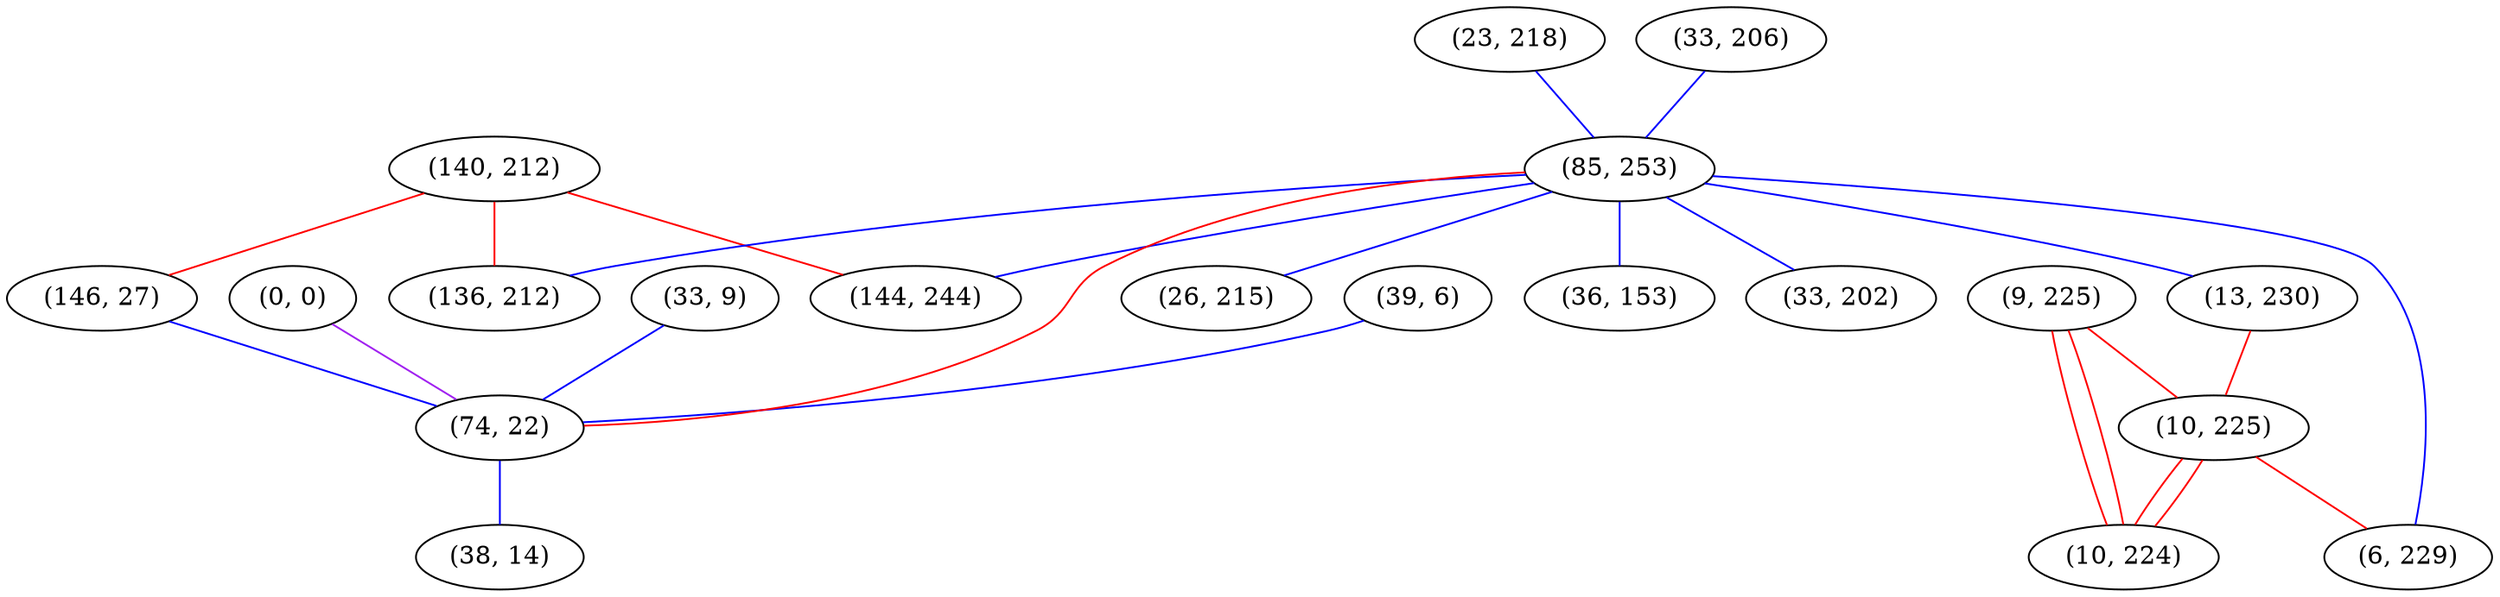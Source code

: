 graph "" {
"(140, 212)";
"(9, 225)";
"(23, 218)";
"(33, 206)";
"(39, 6)";
"(146, 27)";
"(85, 253)";
"(136, 212)";
"(13, 230)";
"(26, 215)";
"(0, 0)";
"(36, 153)";
"(33, 9)";
"(10, 225)";
"(144, 244)";
"(33, 202)";
"(10, 224)";
"(74, 22)";
"(6, 229)";
"(38, 14)";
"(140, 212)" -- "(144, 244)"  [color=red, key=0, weight=1];
"(140, 212)" -- "(146, 27)"  [color=red, key=0, weight=1];
"(140, 212)" -- "(136, 212)"  [color=red, key=0, weight=1];
"(9, 225)" -- "(10, 224)"  [color=red, key=0, weight=1];
"(9, 225)" -- "(10, 224)"  [color=red, key=1, weight=1];
"(9, 225)" -- "(10, 225)"  [color=red, key=0, weight=1];
"(23, 218)" -- "(85, 253)"  [color=blue, key=0, weight=3];
"(33, 206)" -- "(85, 253)"  [color=blue, key=0, weight=3];
"(39, 6)" -- "(74, 22)"  [color=blue, key=0, weight=3];
"(146, 27)" -- "(74, 22)"  [color=blue, key=0, weight=3];
"(85, 253)" -- "(26, 215)"  [color=blue, key=0, weight=3];
"(85, 253)" -- "(136, 212)"  [color=blue, key=0, weight=3];
"(85, 253)" -- "(13, 230)"  [color=blue, key=0, weight=3];
"(85, 253)" -- "(36, 153)"  [color=blue, key=0, weight=3];
"(85, 253)" -- "(144, 244)"  [color=blue, key=0, weight=3];
"(85, 253)" -- "(33, 202)"  [color=blue, key=0, weight=3];
"(85, 253)" -- "(74, 22)"  [color=red, key=0, weight=1];
"(85, 253)" -- "(6, 229)"  [color=blue, key=0, weight=3];
"(13, 230)" -- "(10, 225)"  [color=red, key=0, weight=1];
"(0, 0)" -- "(74, 22)"  [color=purple, key=0, weight=4];
"(33, 9)" -- "(74, 22)"  [color=blue, key=0, weight=3];
"(10, 225)" -- "(10, 224)"  [color=red, key=0, weight=1];
"(10, 225)" -- "(10, 224)"  [color=red, key=1, weight=1];
"(10, 225)" -- "(6, 229)"  [color=red, key=0, weight=1];
"(74, 22)" -- "(38, 14)"  [color=blue, key=0, weight=3];
}
